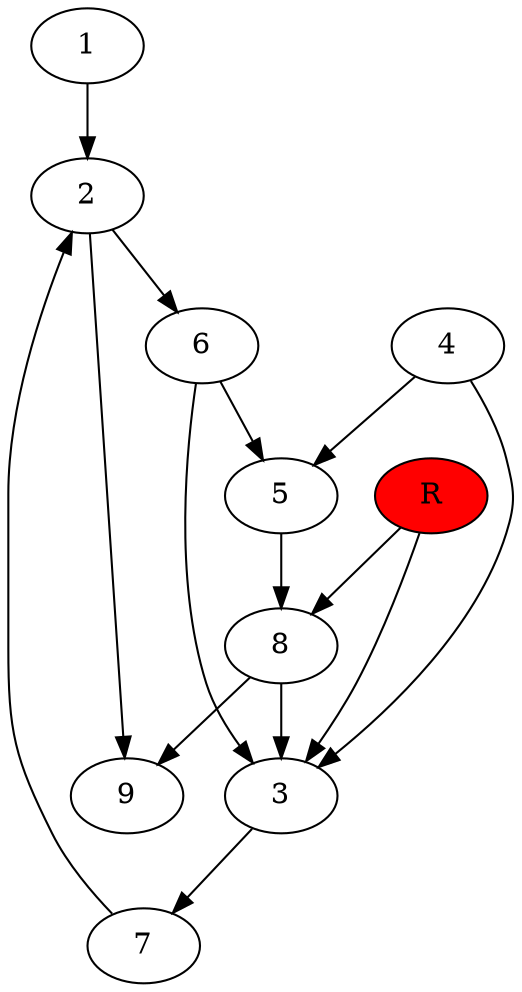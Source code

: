 digraph prb952 {
	1
	2
	3
	4
	5
	6
	7
	8
	R [fillcolor="#ff0000" style=filled]
	1 -> 2
	2 -> 6
	2 -> 9
	3 -> 7
	4 -> 3
	4 -> 5
	5 -> 8
	6 -> 3
	6 -> 5
	7 -> 2
	8 -> 3
	8 -> 9
	R -> 3
	R -> 8
}
